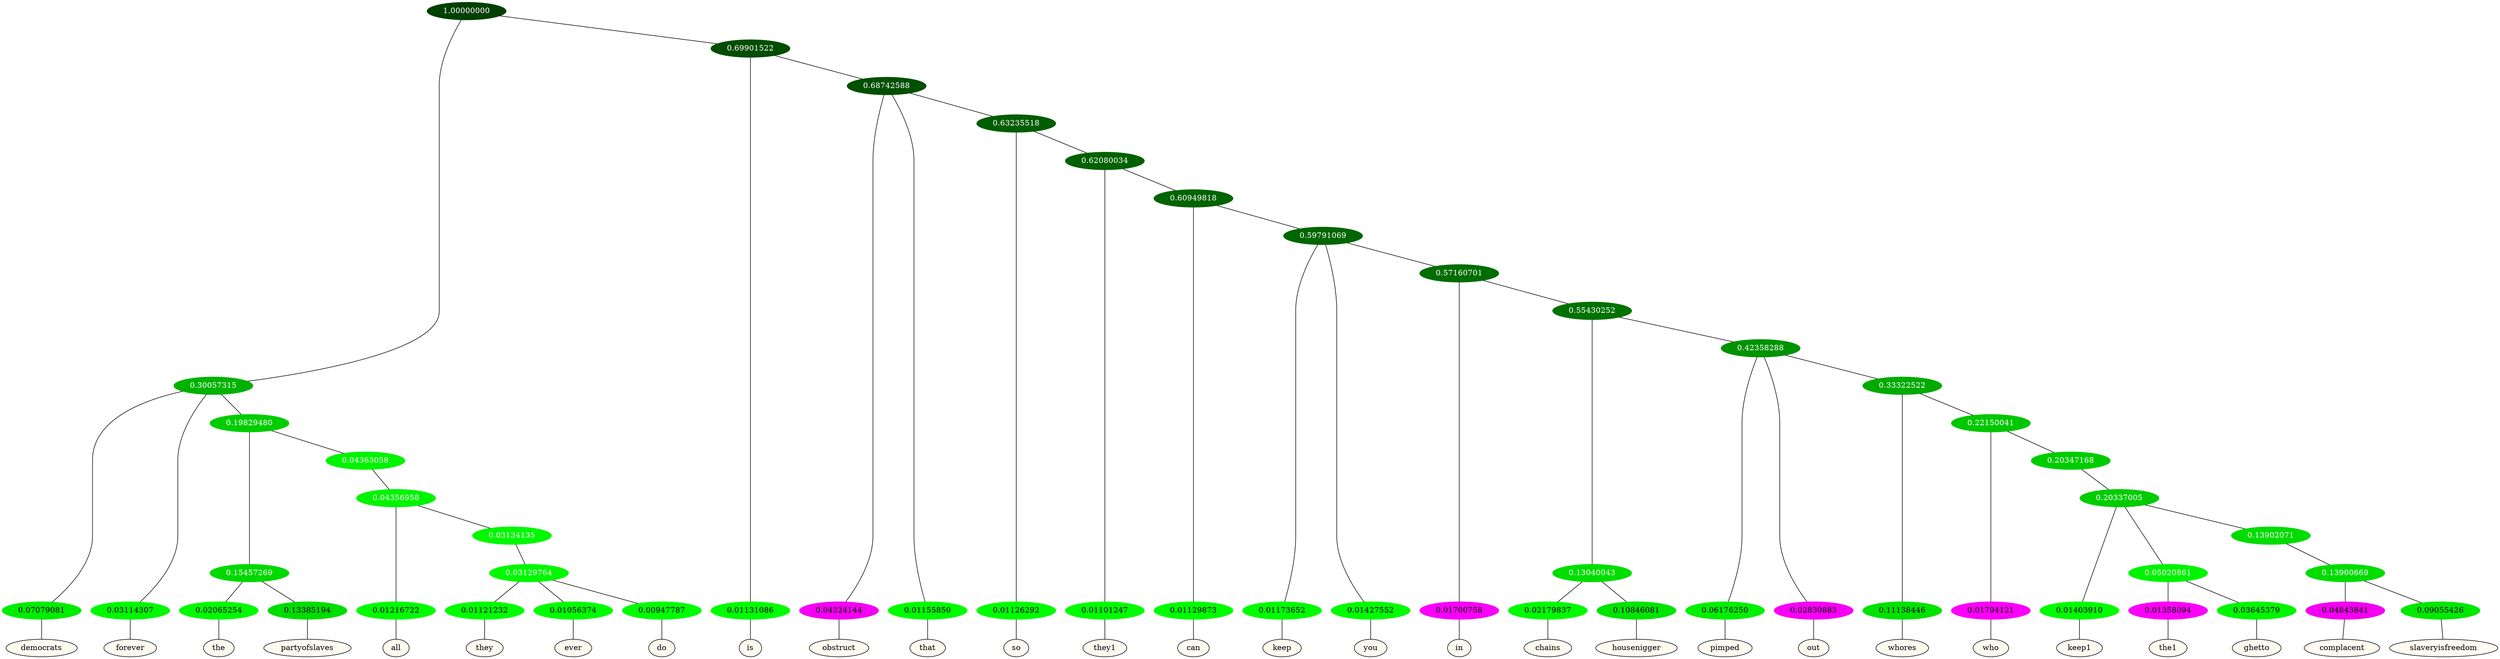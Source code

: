 graph {
	node [format=png height=0.15 nodesep=0.001 ordering=out overlap=prism overlap_scaling=0.01 ranksep=0.001 ratio=0.2 style=filled width=0.15]
	{
		rank=same
		a_w_3 [label=democrats color=black fillcolor=floralwhite style="filled,solid"]
		a_w_4 [label=forever color=black fillcolor=floralwhite style="filled,solid"]
		a_w_13 [label=the color=black fillcolor=floralwhite style="filled,solid"]
		a_w_14 [label=partyofslaves color=black fillcolor=floralwhite style="filled,solid"]
		a_w_18 [label=all color=black fillcolor=floralwhite style="filled,solid"]
		a_w_25 [label=they color=black fillcolor=floralwhite style="filled,solid"]
		a_w_26 [label=ever color=black fillcolor=floralwhite style="filled,solid"]
		a_w_27 [label=do color=black fillcolor=floralwhite style="filled,solid"]
		a_w_6 [label=is color=black fillcolor=floralwhite style="filled,solid"]
		a_w_10 [label=obstruct color=black fillcolor=floralwhite style="filled,solid"]
		a_w_11 [label=that color=black fillcolor=floralwhite style="filled,solid"]
		a_w_16 [label=so color=black fillcolor=floralwhite style="filled,solid"]
		a_w_20 [label=they1 color=black fillcolor=floralwhite style="filled,solid"]
		a_w_23 [label=can color=black fillcolor=floralwhite style="filled,solid"]
		a_w_28 [label=keep color=black fillcolor=floralwhite style="filled,solid"]
		a_w_29 [label=you color=black fillcolor=floralwhite style="filled,solid"]
		a_w_31 [label=in color=black fillcolor=floralwhite style="filled,solid"]
		a_w_35 [label=chains color=black fillcolor=floralwhite style="filled,solid"]
		a_w_36 [label=housenigger color=black fillcolor=floralwhite style="filled,solid"]
		a_w_37 [label=pimped color=black fillcolor=floralwhite style="filled,solid"]
		a_w_38 [label=out color=black fillcolor=floralwhite style="filled,solid"]
		a_w_40 [label=whores color=black fillcolor=floralwhite style="filled,solid"]
		a_w_42 [label=who color=black fillcolor=floralwhite style="filled,solid"]
		a_w_45 [label=keep1 color=black fillcolor=floralwhite style="filled,solid"]
		a_w_48 [label=the1 color=black fillcolor=floralwhite style="filled,solid"]
		a_w_49 [label=ghetto color=black fillcolor=floralwhite style="filled,solid"]
		a_w_51 [label=complacent color=black fillcolor=floralwhite style="filled,solid"]
		a_w_52 [label=slaveryisfreedom color=black fillcolor=floralwhite style="filled,solid"]
	}
	a_n_3 -- a_w_3
	a_n_4 -- a_w_4
	a_n_13 -- a_w_13
	a_n_14 -- a_w_14
	a_n_18 -- a_w_18
	a_n_25 -- a_w_25
	a_n_26 -- a_w_26
	a_n_27 -- a_w_27
	a_n_6 -- a_w_6
	a_n_10 -- a_w_10
	a_n_11 -- a_w_11
	a_n_16 -- a_w_16
	a_n_20 -- a_w_20
	a_n_23 -- a_w_23
	a_n_28 -- a_w_28
	a_n_29 -- a_w_29
	a_n_31 -- a_w_31
	a_n_35 -- a_w_35
	a_n_36 -- a_w_36
	a_n_37 -- a_w_37
	a_n_38 -- a_w_38
	a_n_40 -- a_w_40
	a_n_42 -- a_w_42
	a_n_45 -- a_w_45
	a_n_48 -- a_w_48
	a_n_49 -- a_w_49
	a_n_51 -- a_w_51
	a_n_52 -- a_w_52
	{
		rank=same
		a_n_3 [label=0.07079081 color="0.334 1.000 0.929" fontcolor=black]
		a_n_4 [label=0.03114307 color="0.334 1.000 0.969" fontcolor=black]
		a_n_13 [label=0.02065254 color="0.334 1.000 0.979" fontcolor=black]
		a_n_14 [label=0.13385194 color="0.334 1.000 0.866" fontcolor=black]
		a_n_18 [label=0.01216722 color="0.334 1.000 0.988" fontcolor=black]
		a_n_25 [label=0.01121232 color="0.334 1.000 0.989" fontcolor=black]
		a_n_26 [label=0.01056374 color="0.334 1.000 0.989" fontcolor=black]
		a_n_27 [label=0.00947787 color="0.334 1.000 0.991" fontcolor=black]
		a_n_6 [label=0.01131086 color="0.334 1.000 0.989" fontcolor=black]
		a_n_10 [label=0.04324144 color="0.835 1.000 0.957" fontcolor=black]
		a_n_11 [label=0.01155850 color="0.334 1.000 0.988" fontcolor=black]
		a_n_16 [label=0.01126292 color="0.334 1.000 0.989" fontcolor=black]
		a_n_20 [label=0.01101247 color="0.334 1.000 0.989" fontcolor=black]
		a_n_23 [label=0.01129873 color="0.334 1.000 0.989" fontcolor=black]
		a_n_28 [label=0.01173652 color="0.334 1.000 0.988" fontcolor=black]
		a_n_29 [label=0.01427552 color="0.334 1.000 0.986" fontcolor=black]
		a_n_31 [label=0.01700758 color="0.835 1.000 0.983" fontcolor=black]
		a_n_35 [label=0.02179837 color="0.334 1.000 0.978" fontcolor=black]
		a_n_36 [label=0.10846081 color="0.334 1.000 0.892" fontcolor=black]
		a_n_37 [label=0.06176250 color="0.334 1.000 0.938" fontcolor=black]
		a_n_38 [label=0.02830883 color="0.835 1.000 0.972" fontcolor=black]
		a_n_40 [label=0.11138446 color="0.334 1.000 0.889" fontcolor=black]
		a_n_42 [label=0.01794121 color="0.835 1.000 0.982" fontcolor=black]
		a_n_45 [label=0.01403910 color="0.334 1.000 0.986" fontcolor=black]
		a_n_48 [label=0.01358094 color="0.835 1.000 0.986" fontcolor=black]
		a_n_49 [label=0.03645379 color="0.334 1.000 0.964" fontcolor=black]
		a_n_51 [label=0.04843841 color="0.835 1.000 0.952" fontcolor=black]
		a_n_52 [label=0.09055426 color="0.334 1.000 0.909" fontcolor=black]
	}
	a_n_0 [label=1.00000000 color="0.334 1.000 0.250" fontcolor=grey99]
	a_n_1 [label=0.30057315 color="0.334 1.000 0.699" fontcolor=grey99]
	a_n_0 -- a_n_1
	a_n_2 [label=0.69901522 color="0.334 1.000 0.301" fontcolor=grey99]
	a_n_0 -- a_n_2
	a_n_1 -- a_n_3
	a_n_1 -- a_n_4
	a_n_5 [label=0.19829480 color="0.334 1.000 0.802" fontcolor=grey99]
	a_n_1 -- a_n_5
	a_n_2 -- a_n_6
	a_n_7 [label=0.68742588 color="0.334 1.000 0.313" fontcolor=grey99]
	a_n_2 -- a_n_7
	a_n_8 [label=0.15457269 color="0.334 1.000 0.845" fontcolor=grey99]
	a_n_5 -- a_n_8
	a_n_9 [label=0.04363058 color="0.334 1.000 0.956" fontcolor=grey99]
	a_n_5 -- a_n_9
	a_n_7 -- a_n_10
	a_n_7 -- a_n_11
	a_n_12 [label=0.63235518 color="0.334 1.000 0.368" fontcolor=grey99]
	a_n_7 -- a_n_12
	a_n_8 -- a_n_13
	a_n_8 -- a_n_14
	a_n_15 [label=0.04356958 color="0.334 1.000 0.956" fontcolor=grey99]
	a_n_9 -- a_n_15
	a_n_12 -- a_n_16
	a_n_17 [label=0.62080034 color="0.334 1.000 0.379" fontcolor=grey99]
	a_n_12 -- a_n_17
	a_n_15 -- a_n_18
	a_n_19 [label=0.03134135 color="0.334 1.000 0.969" fontcolor=grey99]
	a_n_15 -- a_n_19
	a_n_17 -- a_n_20
	a_n_21 [label=0.60949818 color="0.334 1.000 0.391" fontcolor=grey99]
	a_n_17 -- a_n_21
	a_n_22 [label=0.03129764 color="0.334 1.000 0.969" fontcolor=grey99]
	a_n_19 -- a_n_22
	a_n_21 -- a_n_23
	a_n_24 [label=0.59791069 color="0.334 1.000 0.402" fontcolor=grey99]
	a_n_21 -- a_n_24
	a_n_22 -- a_n_25
	a_n_22 -- a_n_26
	a_n_22 -- a_n_27
	a_n_24 -- a_n_28
	a_n_24 -- a_n_29
	a_n_30 [label=0.57160701 color="0.334 1.000 0.428" fontcolor=grey99]
	a_n_24 -- a_n_30
	a_n_30 -- a_n_31
	a_n_32 [label=0.55430252 color="0.334 1.000 0.446" fontcolor=grey99]
	a_n_30 -- a_n_32
	a_n_33 [label=0.13040043 color="0.334 1.000 0.870" fontcolor=grey99]
	a_n_32 -- a_n_33
	a_n_34 [label=0.42358288 color="0.334 1.000 0.576" fontcolor=grey99]
	a_n_32 -- a_n_34
	a_n_33 -- a_n_35
	a_n_33 -- a_n_36
	a_n_34 -- a_n_37
	a_n_34 -- a_n_38
	a_n_39 [label=0.33322522 color="0.334 1.000 0.667" fontcolor=grey99]
	a_n_34 -- a_n_39
	a_n_39 -- a_n_40
	a_n_41 [label=0.22150041 color="0.334 1.000 0.778" fontcolor=grey99]
	a_n_39 -- a_n_41
	a_n_41 -- a_n_42
	a_n_43 [label=0.20347168 color="0.334 1.000 0.797" fontcolor=grey99]
	a_n_41 -- a_n_43
	a_n_44 [label=0.20337005 color="0.334 1.000 0.797" fontcolor=grey99]
	a_n_43 -- a_n_44
	a_n_44 -- a_n_45
	a_n_46 [label=0.05020861 color="0.334 1.000 0.950" fontcolor=grey99]
	a_n_44 -- a_n_46
	a_n_47 [label=0.13902071 color="0.334 1.000 0.861" fontcolor=grey99]
	a_n_44 -- a_n_47
	a_n_46 -- a_n_48
	a_n_46 -- a_n_49
	a_n_50 [label=0.13900669 color="0.334 1.000 0.861" fontcolor=grey99]
	a_n_47 -- a_n_50
	a_n_50 -- a_n_51
	a_n_50 -- a_n_52
}
